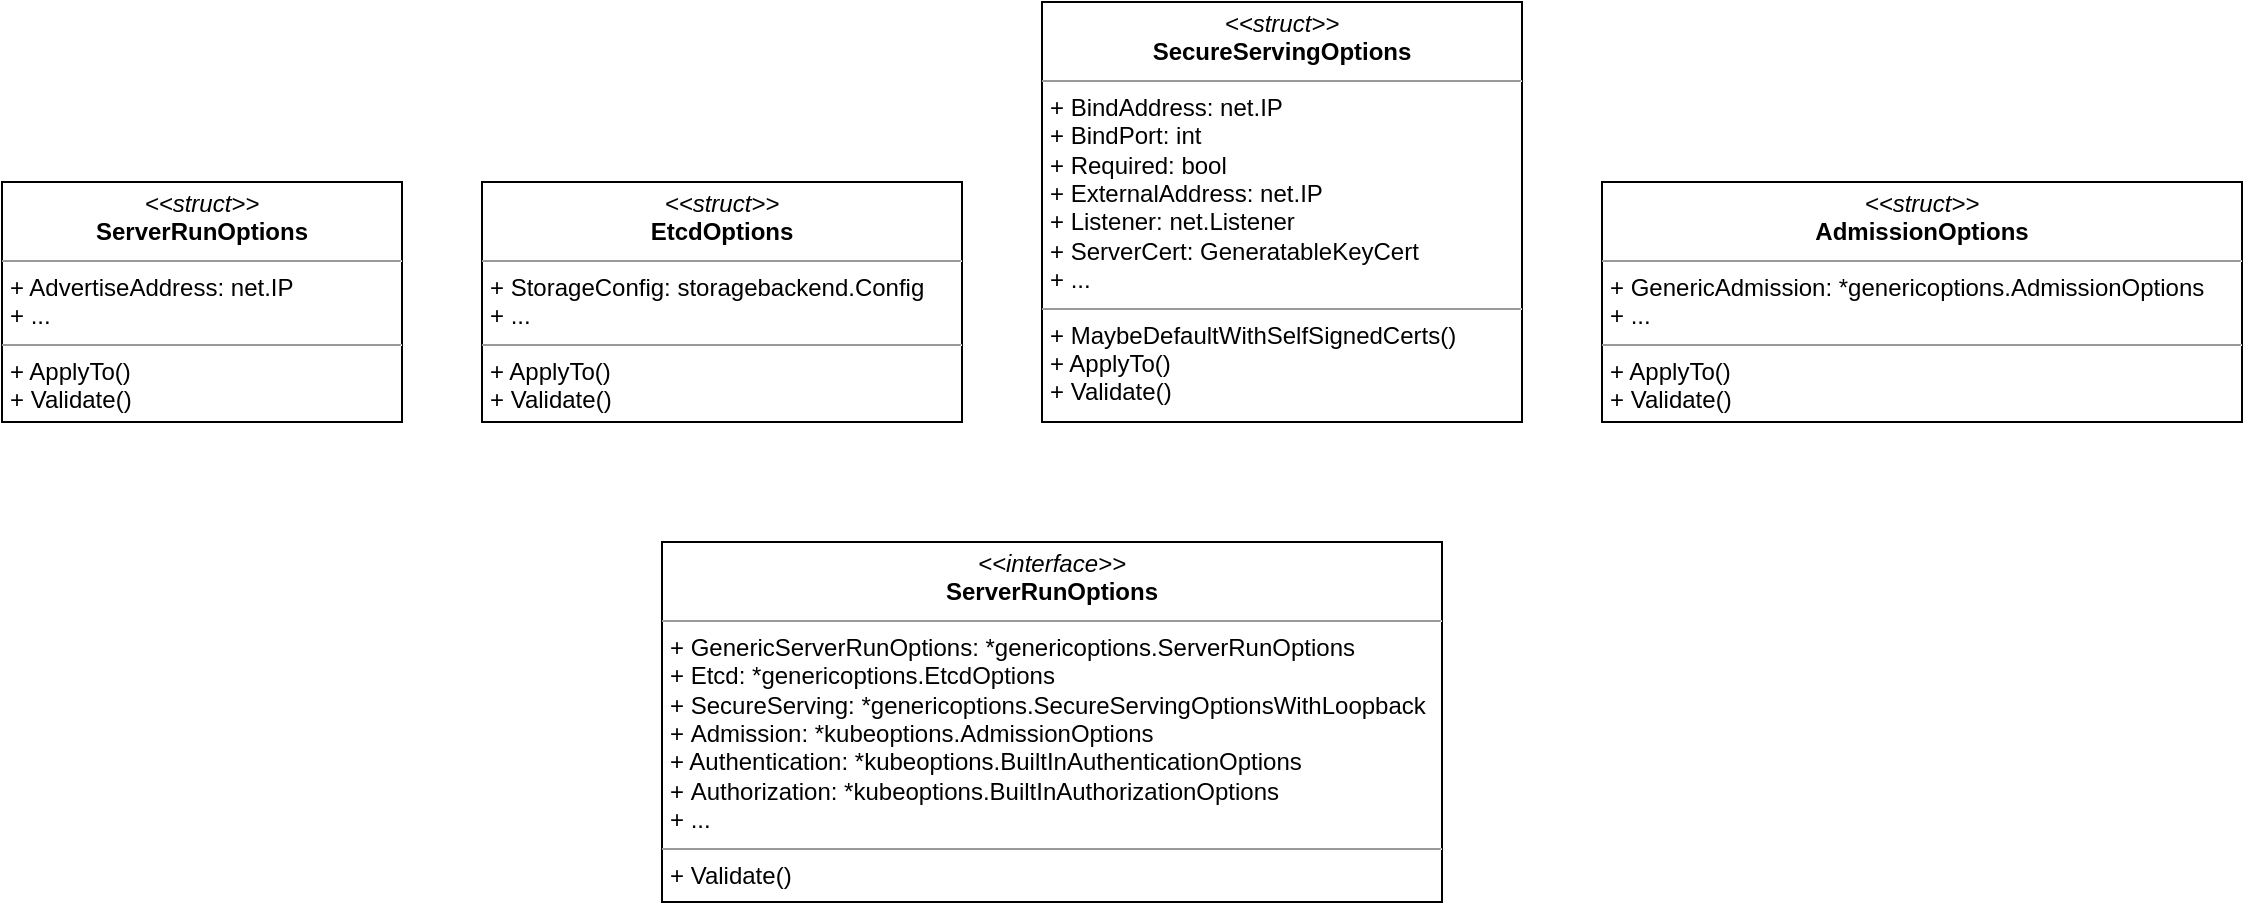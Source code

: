 <mxfile version="18.1.1" type="github">
  <diagram id="pOSydsDMV48P04ZVQpbY" name="Page-1">
    <mxGraphModel dx="1185" dy="1831" grid="1" gridSize="10" guides="1" tooltips="1" connect="1" arrows="1" fold="1" page="1" pageScale="1" pageWidth="827" pageHeight="1169" math="0" shadow="0">
      <root>
        <mxCell id="0" />
        <mxCell id="1" parent="0" />
        <mxCell id="H5yTHJ9wlslfovT43Fut-1" value="&lt;p style=&quot;margin: 0px ; margin-top: 4px ; text-align: center&quot;&gt;&lt;i&gt;&amp;lt;&amp;lt;interface&amp;gt;&amp;gt;&lt;/i&gt;&lt;br&gt;&lt;b&gt;ServerRunOptions&lt;/b&gt;&lt;br&gt;&lt;/p&gt;&lt;hr size=&quot;1&quot;&gt;&lt;p style=&quot;margin: 0px ; margin-left: 4px&quot;&gt;+ GenericServerRunOptions: *genericoptions.ServerRunOptions&lt;br&gt;+ Etcd: *genericoptions.EtcdOptions&lt;/p&gt;&lt;p style=&quot;margin: 0px ; margin-left: 4px&quot;&gt;+&amp;nbsp;SecureServing:&amp;nbsp;*genericoptions.SecureServingOptionsWithLoopback&lt;/p&gt;&lt;p style=&quot;margin: 0px ; margin-left: 4px&quot;&gt;+&amp;nbsp;Admission:&amp;nbsp;*kubeoptions.AdmissionOptions&lt;/p&gt;&lt;p style=&quot;margin: 0px ; margin-left: 4px&quot;&gt;+ Authentication:&amp;nbsp;*kubeoptions.BuiltInAuthenticationOptions&lt;/p&gt;&lt;p style=&quot;margin: 0px ; margin-left: 4px&quot;&gt;+&amp;nbsp;Authorization:&amp;nbsp;*kubeoptions.BuiltInAuthorizationOptions&lt;/p&gt;&lt;p style=&quot;margin: 0px ; margin-left: 4px&quot;&gt;+ ...&lt;/p&gt;&lt;hr size=&quot;1&quot;&gt;&lt;p style=&quot;margin: 0px ; margin-left: 4px&quot;&gt;+ Validate()&lt;br&gt;&lt;/p&gt;" style="verticalAlign=top;align=left;overflow=fill;fontSize=12;fontFamily=Helvetica;html=1;" parent="1" vertex="1">
          <mxGeometry x="370" y="200" width="390" height="180" as="geometry" />
        </mxCell>
        <mxCell id="H5yTHJ9wlslfovT43Fut-2" value="&lt;p style=&quot;margin: 0px ; margin-top: 4px ; text-align: center&quot;&gt;&lt;i&gt;&amp;lt;&amp;lt;struct&amp;gt;&amp;gt;&lt;/i&gt;&lt;br&gt;&lt;b&gt;SecureServingOptions&lt;/b&gt;&lt;br&gt;&lt;/p&gt;&lt;hr size=&quot;1&quot;&gt;&lt;p style=&quot;margin: 0px ; margin-left: 4px&quot;&gt;+ BindAddress: net.IP&lt;br&gt;+ BindPort: int&lt;/p&gt;&lt;p style=&quot;margin: 0px ; margin-left: 4px&quot;&gt;+&amp;nbsp;Required:&amp;nbsp;bool&lt;/p&gt;&lt;p style=&quot;margin: 0px ; margin-left: 4px&quot;&gt;+&amp;nbsp;ExternalAddress:&amp;nbsp;net.IP&lt;/p&gt;&lt;p style=&quot;margin: 0px ; margin-left: 4px&quot;&gt;+ Listener:&amp;nbsp;net.Listener&lt;/p&gt;&lt;p style=&quot;margin: 0px ; margin-left: 4px&quot;&gt;+&amp;nbsp;ServerCert:&amp;nbsp;GeneratableKeyCert&lt;/p&gt;&lt;p style=&quot;margin: 0px ; margin-left: 4px&quot;&gt;+ ...&lt;/p&gt;&lt;hr size=&quot;1&quot;&gt;&lt;p style=&quot;margin: 0px ; margin-left: 4px&quot;&gt;+ MaybeDefaultWithSelfSignedCerts()&lt;br&gt;+ ApplyTo()&lt;/p&gt;&lt;p style=&quot;margin: 0px ; margin-left: 4px&quot;&gt;+&amp;nbsp;Validate()&lt;/p&gt;" style="verticalAlign=top;align=left;overflow=fill;fontSize=12;fontFamily=Helvetica;html=1;" parent="1" vertex="1">
          <mxGeometry x="560" y="-70" width="240" height="210" as="geometry" />
        </mxCell>
        <mxCell id="lCR1ftYjXerYWlMZq8yE-1" value="&lt;p style=&quot;margin: 0px ; margin-top: 4px ; text-align: center&quot;&gt;&lt;i&gt;&amp;lt;&amp;lt;struct&amp;gt;&amp;gt;&lt;/i&gt;&lt;br&gt;&lt;b&gt;ServerRunOptions&lt;/b&gt;&lt;br&gt;&lt;/p&gt;&lt;hr size=&quot;1&quot;&gt;&lt;p style=&quot;margin: 0px ; margin-left: 4px&quot;&gt;+ AdvertiseAddress: net.IP&lt;br&gt;&lt;/p&gt;&lt;p style=&quot;margin: 0px ; margin-left: 4px&quot;&gt;+ ...&lt;/p&gt;&lt;hr size=&quot;1&quot;&gt;&lt;p style=&quot;margin: 0px ; margin-left: 4px&quot;&gt;+ ApplyTo()&lt;/p&gt;&lt;p style=&quot;margin: 0px ; margin-left: 4px&quot;&gt;+&amp;nbsp;Validate()&lt;/p&gt;" style="verticalAlign=top;align=left;overflow=fill;fontSize=12;fontFamily=Helvetica;html=1;" vertex="1" parent="1">
          <mxGeometry x="40" y="20" width="200" height="120" as="geometry" />
        </mxCell>
        <mxCell id="lCR1ftYjXerYWlMZq8yE-2" value="&lt;p style=&quot;margin: 0px ; margin-top: 4px ; text-align: center&quot;&gt;&lt;i&gt;&amp;lt;&amp;lt;struct&amp;gt;&amp;gt;&lt;/i&gt;&lt;br&gt;&lt;b&gt;EtcdOptions&lt;/b&gt;&lt;br&gt;&lt;/p&gt;&lt;hr size=&quot;1&quot;&gt;&lt;p style=&quot;margin: 0px ; margin-left: 4px&quot;&gt;+ StorageConfig: storagebackend.Config&lt;br&gt;&lt;/p&gt;&lt;p style=&quot;margin: 0px ; margin-left: 4px&quot;&gt;+ ...&lt;/p&gt;&lt;hr size=&quot;1&quot;&gt;&lt;p style=&quot;margin: 0px ; margin-left: 4px&quot;&gt;+ ApplyTo()&lt;/p&gt;&lt;p style=&quot;margin: 0px ; margin-left: 4px&quot;&gt;+&amp;nbsp;Validate()&lt;/p&gt;" style="verticalAlign=top;align=left;overflow=fill;fontSize=12;fontFamily=Helvetica;html=1;" vertex="1" parent="1">
          <mxGeometry x="280" y="20" width="240" height="120" as="geometry" />
        </mxCell>
        <mxCell id="lCR1ftYjXerYWlMZq8yE-3" value="&lt;p style=&quot;margin: 0px ; margin-top: 4px ; text-align: center&quot;&gt;&lt;i&gt;&amp;lt;&amp;lt;struct&amp;gt;&amp;gt;&lt;/i&gt;&lt;br&gt;&lt;b&gt;AdmissionOptions&lt;/b&gt;&lt;br&gt;&lt;/p&gt;&lt;hr size=&quot;1&quot;&gt;&lt;p style=&quot;margin: 0px ; margin-left: 4px&quot;&gt;+ GenericAdmission: *genericoptions.AdmissionOptions&lt;br&gt;&lt;/p&gt;&lt;p style=&quot;margin: 0px ; margin-left: 4px&quot;&gt;+ ...&lt;/p&gt;&lt;hr size=&quot;1&quot;&gt;&lt;p style=&quot;margin: 0px ; margin-left: 4px&quot;&gt;+ ApplyTo()&lt;/p&gt;&lt;p style=&quot;margin: 0px ; margin-left: 4px&quot;&gt;+&amp;nbsp;Validate()&lt;/p&gt;" style="verticalAlign=top;align=left;overflow=fill;fontSize=12;fontFamily=Helvetica;html=1;" vertex="1" parent="1">
          <mxGeometry x="840" y="20" width="320" height="120" as="geometry" />
        </mxCell>
      </root>
    </mxGraphModel>
  </diagram>
</mxfile>
